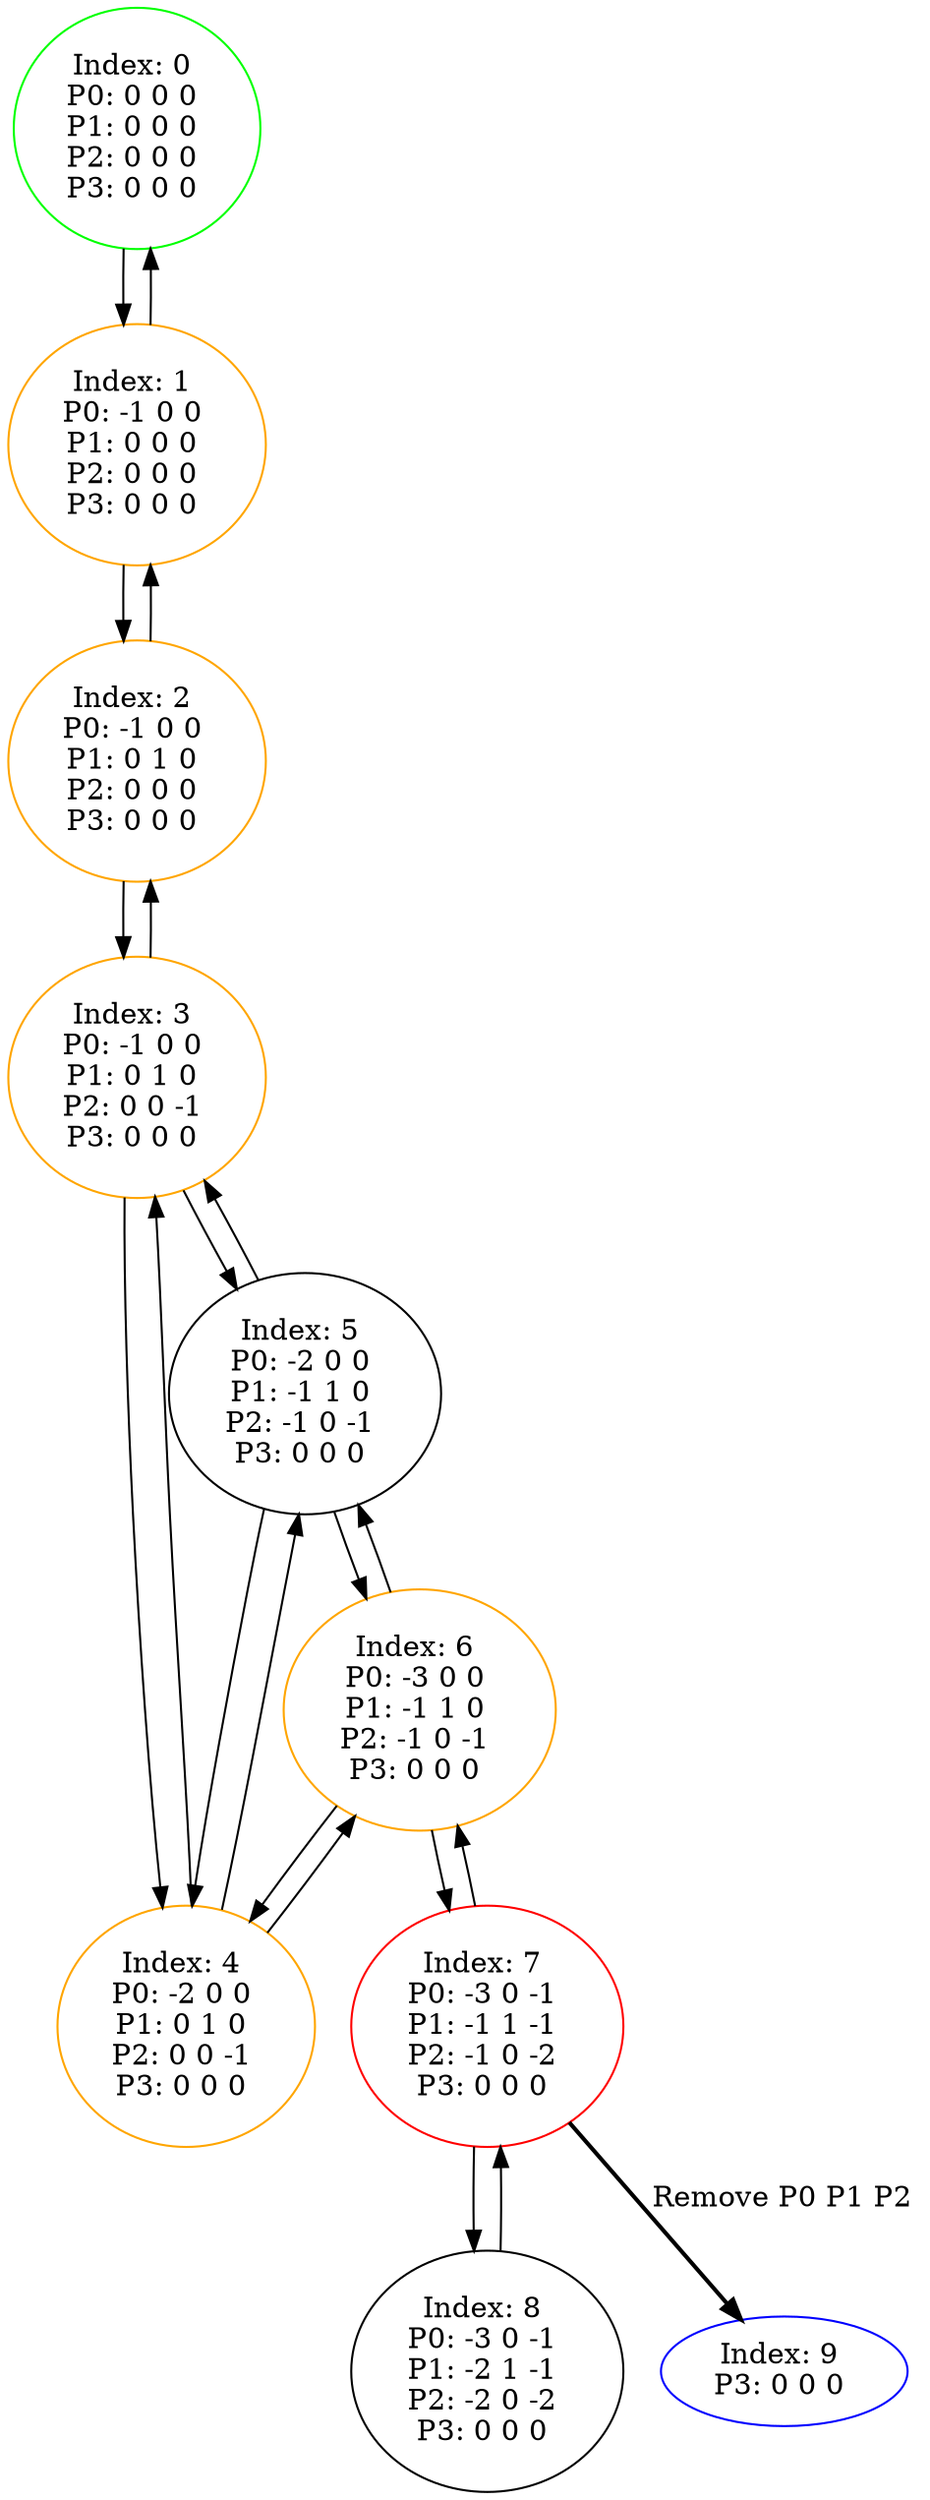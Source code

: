 digraph G {
color = "black"
0[label = "Index: 0 
P0: 0 0 0 
P1: 0 0 0 
P2: 0 0 0 
P3: 0 0 0 
", color = "green"]
1[label = "Index: 1 
P0: -1 0 0 
P1: 0 0 0 
P2: 0 0 0 
P3: 0 0 0 
", color = "orange"]
2[label = "Index: 2 
P0: -1 0 0 
P1: 0 1 0 
P2: 0 0 0 
P3: 0 0 0 
", color = "orange"]
3[label = "Index: 3 
P0: -1 0 0 
P1: 0 1 0 
P2: 0 0 -1 
P3: 0 0 0 
", color = "orange"]
4[label = "Index: 4 
P0: -2 0 0 
P1: 0 1 0 
P2: 0 0 -1 
P3: 0 0 0 
", color = "orange"]
5[label = "Index: 5 
P0: -2 0 0 
P1: -1 1 0 
P2: -1 0 -1 
P3: 0 0 0 
"]
6[label = "Index: 6 
P0: -3 0 0 
P1: -1 1 0 
P2: -1 0 -1 
P3: 0 0 0 
", color = "orange"]
7[label = "Index: 7 
P0: -3 0 -1 
P1: -1 1 -1 
P2: -1 0 -2 
P3: 0 0 0 
", color = "red"]
8[label = "Index: 8 
P0: -3 0 -1 
P1: -2 1 -1 
P2: -2 0 -2 
P3: 0 0 0 
"]
9[label = "Index: 9 
P3: 0 0 0 
", color = "blue"]
0 -> 1

1 -> 0
1 -> 2

2 -> 1
2 -> 3

3 -> 2
3 -> 4
3 -> 5

4 -> 3
4 -> 5
4 -> 6

5 -> 3
5 -> 4
5 -> 6

6 -> 4
6 -> 5
6 -> 7

7 -> 6
7 -> 8
7 -> 9[style=bold label=" Remove P0 P1 P2 "];


8 -> 7

}
